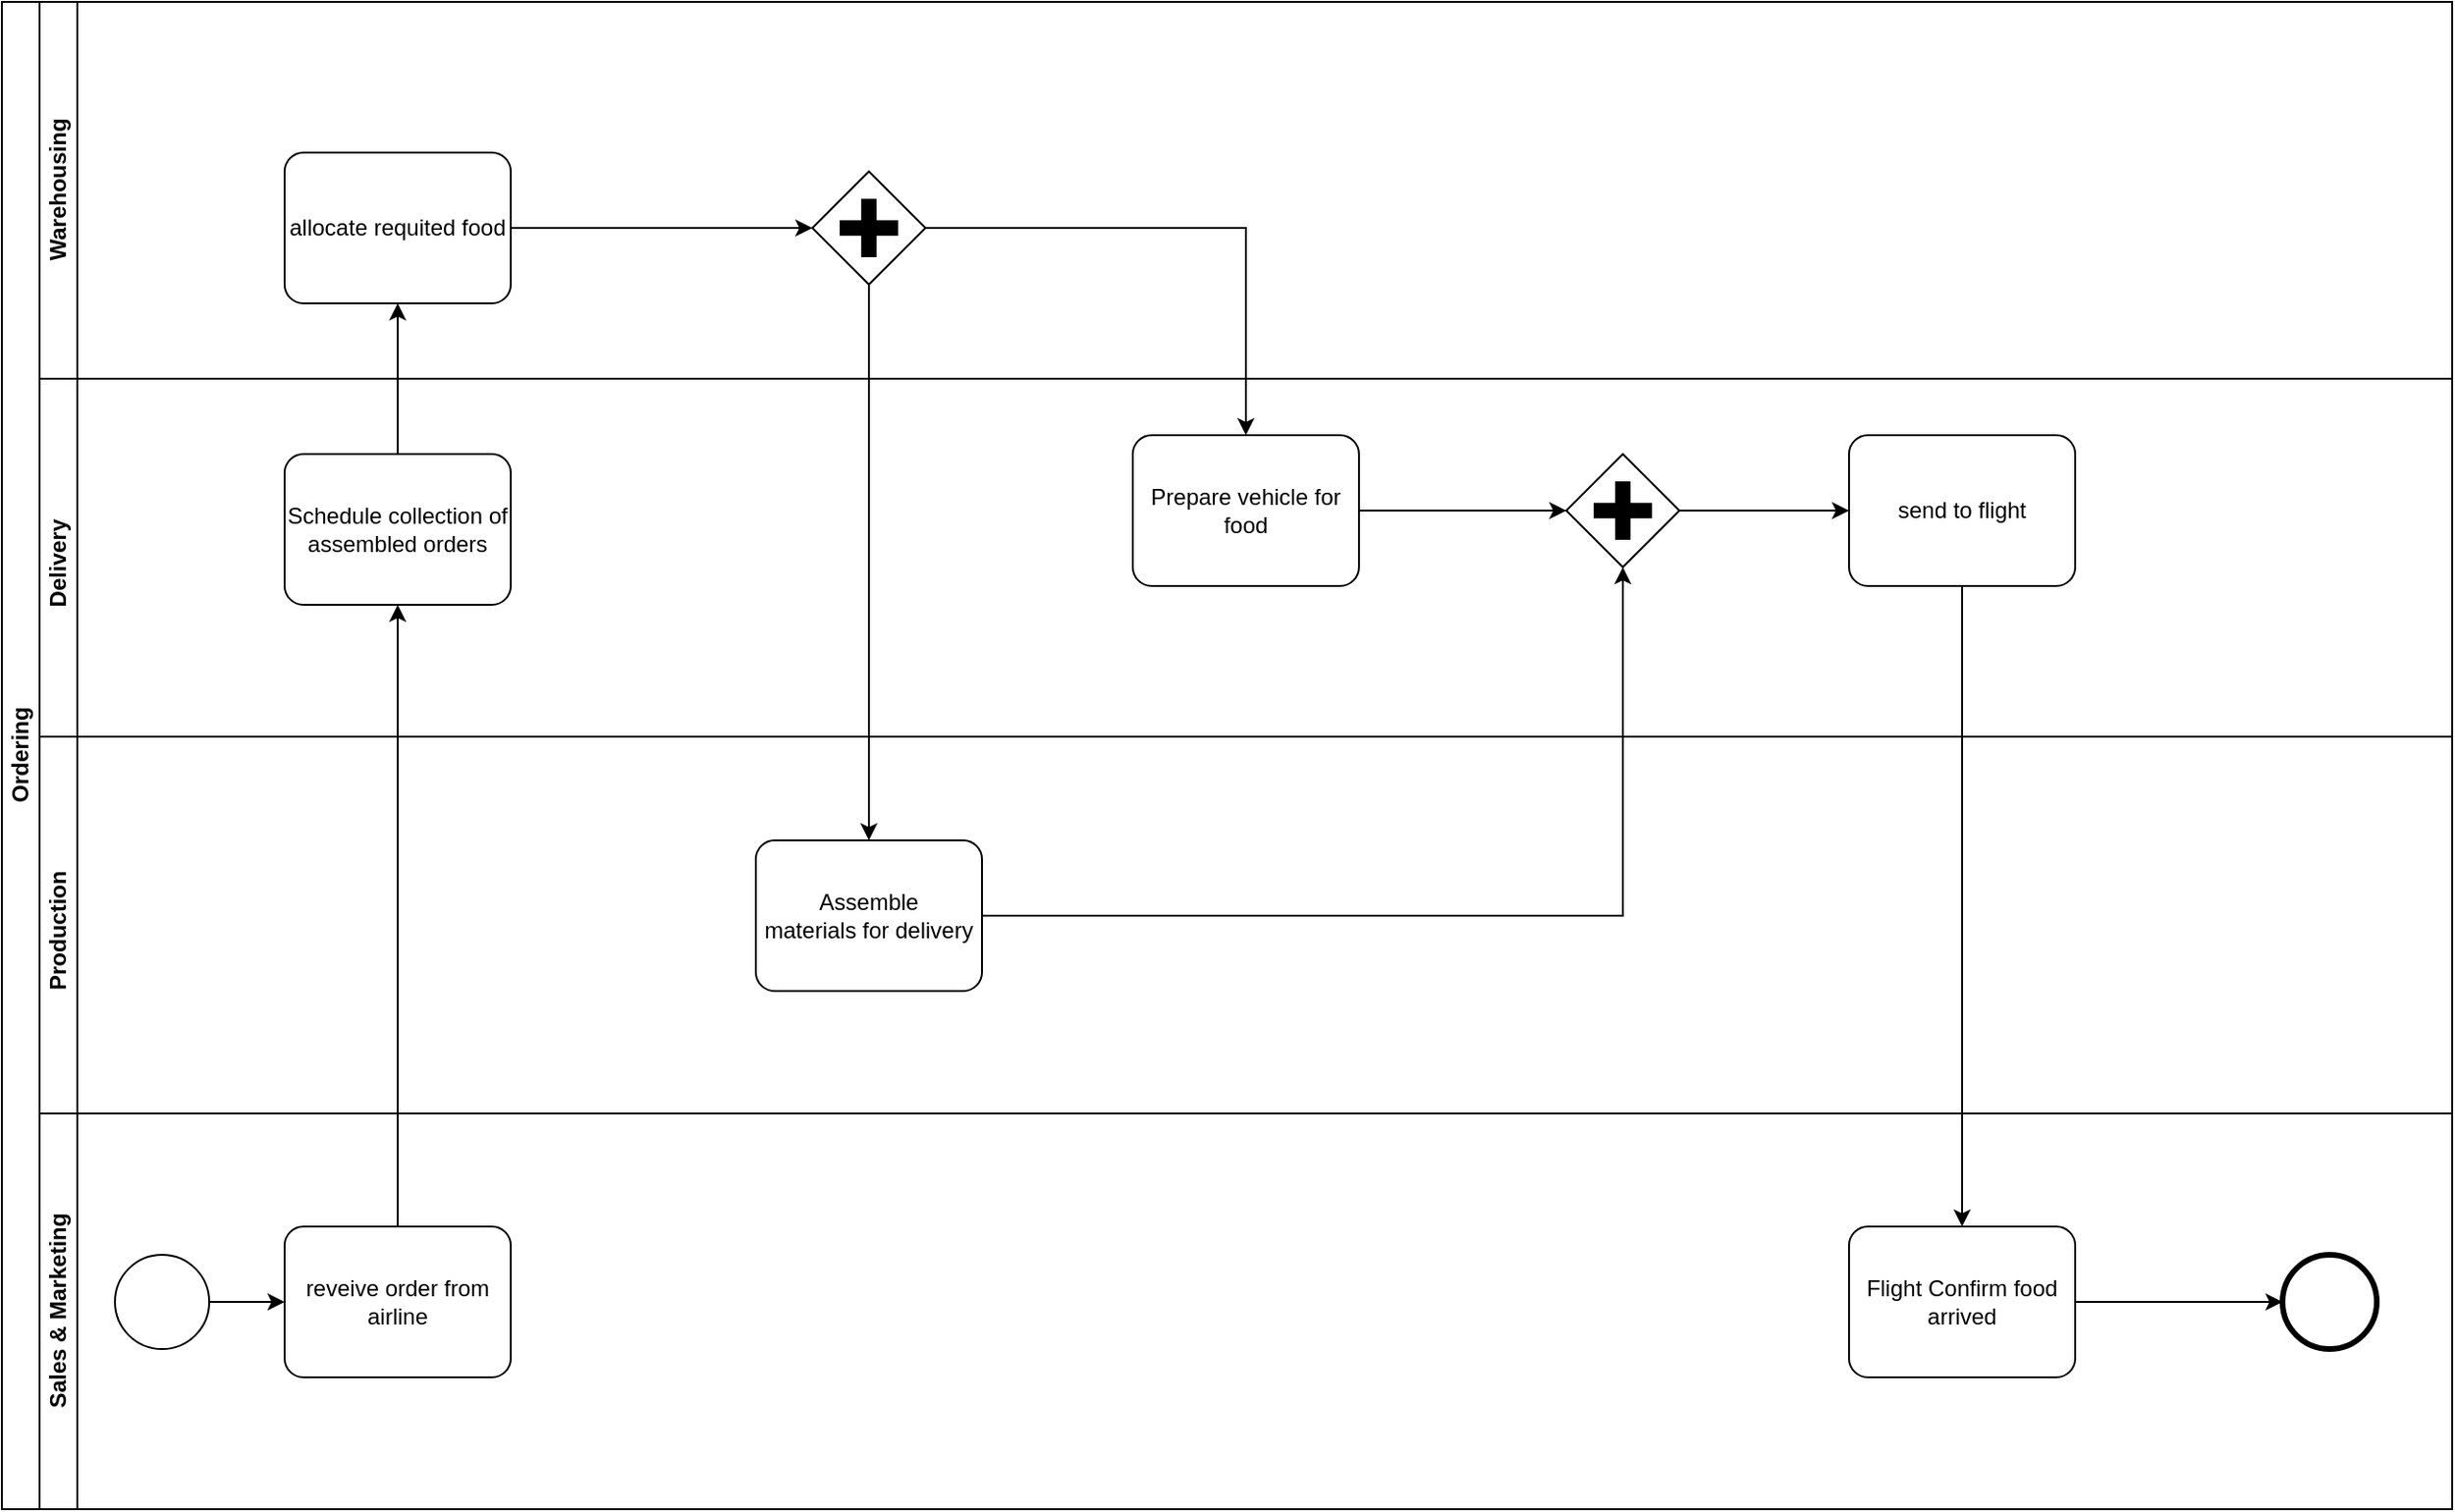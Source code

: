 <mxfile version="22.1.12" type="github">
  <diagram id="prtHgNgQTEPvFCAcTncT" name="Page-1">
    <mxGraphModel dx="3000" dy="1514" grid="1" gridSize="10" guides="1" tooltips="1" connect="1" arrows="1" fold="1" page="1" pageScale="1" pageWidth="827" pageHeight="1169" math="0" shadow="0">
      <root>
        <mxCell id="0" />
        <mxCell id="1" parent="0" />
        <mxCell id="dNxyNK7c78bLwvsdeMH5-19" value="Ordering" style="swimlane;html=1;childLayout=stackLayout;resizeParent=1;resizeParentMax=0;horizontal=0;startSize=20;horizontalStack=0;" parent="1" vertex="1">
          <mxGeometry x="20" y="10" width="1300" height="800" as="geometry" />
        </mxCell>
        <mxCell id="dNxyNK7c78bLwvsdeMH5-20" value="Warehousing" style="swimlane;html=1;startSize=20;horizontal=0;" parent="dNxyNK7c78bLwvsdeMH5-19" vertex="1">
          <mxGeometry x="20" width="1280" height="200" as="geometry" />
        </mxCell>
        <mxCell id="a9WD-MsXqlEqTR5yQKDu-18" style="edgeStyle=orthogonalEdgeStyle;rounded=0;orthogonalLoop=1;jettySize=auto;html=1;entryX=0;entryY=0.5;entryDx=0;entryDy=0;entryPerimeter=0;" parent="dNxyNK7c78bLwvsdeMH5-20" target="a9WD-MsXqlEqTR5yQKDu-16" edge="1">
          <mxGeometry relative="1" as="geometry">
            <mxPoint x="340" y="140" as="sourcePoint" />
          </mxGeometry>
        </mxCell>
        <mxCell id="a9WD-MsXqlEqTR5yQKDu-15" style="edgeStyle=orthogonalEdgeStyle;rounded=0;orthogonalLoop=1;jettySize=auto;html=1;" parent="dNxyNK7c78bLwvsdeMH5-20" target="a9WD-MsXqlEqTR5yQKDu-14" edge="1">
          <mxGeometry relative="1" as="geometry">
            <mxPoint x="340" y="230" as="sourcePoint" />
          </mxGeometry>
        </mxCell>
        <mxCell id="a9WD-MsXqlEqTR5yQKDu-19" style="edgeStyle=orthogonalEdgeStyle;rounded=0;orthogonalLoop=1;jettySize=auto;html=1;entryX=0.5;entryY=1;entryDx=0;entryDy=0;entryPerimeter=0;" parent="dNxyNK7c78bLwvsdeMH5-20" target="a9WD-MsXqlEqTR5yQKDu-16" edge="1">
          <mxGeometry relative="1" as="geometry">
            <mxPoint x="510" y="230" as="sourcePoint" />
          </mxGeometry>
        </mxCell>
        <mxCell id="a9WD-MsXqlEqTR5yQKDu-22" style="edgeStyle=orthogonalEdgeStyle;rounded=0;orthogonalLoop=1;jettySize=auto;html=1;" parent="dNxyNK7c78bLwvsdeMH5-20" target="a9WD-MsXqlEqTR5yQKDu-21" edge="1">
          <mxGeometry relative="1" as="geometry">
            <mxPoint x="640" y="140" as="sourcePoint" />
          </mxGeometry>
        </mxCell>
        <mxCell id="a9WD-MsXqlEqTR5yQKDu-24" style="edgeStyle=orthogonalEdgeStyle;rounded=0;orthogonalLoop=1;jettySize=auto;html=1;" parent="dNxyNK7c78bLwvsdeMH5-20" target="a9WD-MsXqlEqTR5yQKDu-23" edge="1">
          <mxGeometry relative="1" as="geometry">
            <mxPoint x="730" y="140" as="sourcePoint" />
          </mxGeometry>
        </mxCell>
        <mxCell id="a9WD-MsXqlEqTR5yQKDu-26" style="edgeStyle=orthogonalEdgeStyle;rounded=0;orthogonalLoop=1;jettySize=auto;html=1;" parent="dNxyNK7c78bLwvsdeMH5-20" target="a9WD-MsXqlEqTR5yQKDu-25" edge="1">
          <mxGeometry relative="1" as="geometry">
            <mxPoint x="890" y="140" as="sourcePoint" />
          </mxGeometry>
        </mxCell>
        <mxCell id="ewz4xtXbk7xDX2HzivqL-4" value="allocate requited food" style="points=[[0.25,0,0],[0.5,0,0],[0.75,0,0],[1,0.25,0],[1,0.5,0],[1,0.75,0],[0.75,1,0],[0.5,1,0],[0.25,1,0],[0,0.75,0],[0,0.5,0],[0,0.25,0]];shape=mxgraph.bpmn.task;whiteSpace=wrap;rectStyle=rounded;size=10;html=1;taskMarker=abstract;" vertex="1" parent="dNxyNK7c78bLwvsdeMH5-20">
          <mxGeometry x="130" y="80" width="120" height="80" as="geometry" />
        </mxCell>
        <mxCell id="ewz4xtXbk7xDX2HzivqL-11" value="" style="points=[[0.25,0.25,0],[0.5,0,0],[0.75,0.25,0],[1,0.5,0],[0.75,0.75,0],[0.5,1,0],[0.25,0.75,0],[0,0.5,0]];shape=mxgraph.bpmn.gateway2;html=1;verticalLabelPosition=bottom;labelBackgroundColor=#ffffff;verticalAlign=top;align=center;perimeter=rhombusPerimeter;outlineConnect=0;outline=none;symbol=none;gwType=parallel;" vertex="1" parent="dNxyNK7c78bLwvsdeMH5-20">
          <mxGeometry x="410" y="90" width="60" height="60" as="geometry" />
        </mxCell>
        <mxCell id="ewz4xtXbk7xDX2HzivqL-12" style="edgeStyle=orthogonalEdgeStyle;rounded=0;orthogonalLoop=1;jettySize=auto;html=1;entryX=0;entryY=0.5;entryDx=0;entryDy=0;entryPerimeter=0;" edge="1" parent="dNxyNK7c78bLwvsdeMH5-20" source="ewz4xtXbk7xDX2HzivqL-4" target="ewz4xtXbk7xDX2HzivqL-11">
          <mxGeometry relative="1" as="geometry" />
        </mxCell>
        <mxCell id="dNxyNK7c78bLwvsdeMH5-21" value="Delivery&lt;span lang=&quot;en-US&quot;&gt;&amp;nbsp;&amp;nbsp;&lt;/span&gt;" style="swimlane;html=1;startSize=20;horizontal=0;" parent="dNxyNK7c78bLwvsdeMH5-19" vertex="1">
          <mxGeometry x="20" y="200" width="1280" height="190" as="geometry" />
        </mxCell>
        <mxCell id="ewz4xtXbk7xDX2HzivqL-1" value="Schedule collection of&lt;span lang=&quot;en-US&quot;&gt; &lt;/span&gt;&lt;span lang=&quot;zh-CN&quot;&gt;assembled orders&lt;/span&gt;" style="points=[[0.25,0,0],[0.5,0,0],[0.75,0,0],[1,0.25,0],[1,0.5,0],[1,0.75,0],[0.75,1,0],[0.5,1,0],[0.25,1,0],[0,0.75,0],[0,0.5,0],[0,0.25,0]];shape=mxgraph.bpmn.task;whiteSpace=wrap;rectStyle=rounded;size=10;html=1;taskMarker=abstract;" vertex="1" parent="dNxyNK7c78bLwvsdeMH5-21">
          <mxGeometry x="130" y="40" width="120" height="80" as="geometry" />
        </mxCell>
        <mxCell id="ewz4xtXbk7xDX2HzivqL-14" value="Prepare vehicle for food" style="points=[[0.25,0,0],[0.5,0,0],[0.75,0,0],[1,0.25,0],[1,0.5,0],[1,0.75,0],[0.75,1,0],[0.5,1,0],[0.25,1,0],[0,0.75,0],[0,0.5,0],[0,0.25,0]];shape=mxgraph.bpmn.task;whiteSpace=wrap;rectStyle=rounded;size=10;html=1;taskMarker=abstract;" vertex="1" parent="dNxyNK7c78bLwvsdeMH5-21">
          <mxGeometry x="580" y="30" width="120" height="80" as="geometry" />
        </mxCell>
        <mxCell id="ewz4xtXbk7xDX2HzivqL-17" value="" style="points=[[0.25,0.25,0],[0.5,0,0],[0.75,0.25,0],[1,0.5,0],[0.75,0.75,0],[0.5,1,0],[0.25,0.75,0],[0,0.5,0]];shape=mxgraph.bpmn.gateway2;html=1;verticalLabelPosition=bottom;labelBackgroundColor=#ffffff;verticalAlign=top;align=center;perimeter=rhombusPerimeter;outlineConnect=0;outline=none;symbol=none;gwType=parallel;" vertex="1" parent="dNxyNK7c78bLwvsdeMH5-21">
          <mxGeometry x="810" y="40" width="60" height="60" as="geometry" />
        </mxCell>
        <mxCell id="ewz4xtXbk7xDX2HzivqL-18" style="edgeStyle=orthogonalEdgeStyle;rounded=0;orthogonalLoop=1;jettySize=auto;html=1;entryX=0;entryY=0.5;entryDx=0;entryDy=0;entryPerimeter=0;" edge="1" parent="dNxyNK7c78bLwvsdeMH5-21" source="ewz4xtXbk7xDX2HzivqL-14" target="ewz4xtXbk7xDX2HzivqL-17">
          <mxGeometry relative="1" as="geometry" />
        </mxCell>
        <mxCell id="a9WD-MsXqlEqTR5yQKDu-48" value="send to flight" style="points=[[0.25,0,0],[0.5,0,0],[0.75,0,0],[1,0.25,0],[1,0.5,0],[1,0.75,0],[0.75,1,0],[0.5,1,0],[0.25,1,0],[0,0.75,0],[0,0.5,0],[0,0.25,0]];shape=mxgraph.bpmn.task;whiteSpace=wrap;rectStyle=rounded;size=10;html=1;taskMarker=abstract;" parent="dNxyNK7c78bLwvsdeMH5-21" vertex="1">
          <mxGeometry x="960" y="30" width="120" height="80" as="geometry" />
        </mxCell>
        <mxCell id="ewz4xtXbk7xDX2HzivqL-21" style="edgeStyle=orthogonalEdgeStyle;rounded=0;orthogonalLoop=1;jettySize=auto;html=1;entryX=0;entryY=0.5;entryDx=0;entryDy=0;entryPerimeter=0;" edge="1" parent="dNxyNK7c78bLwvsdeMH5-21" source="ewz4xtXbk7xDX2HzivqL-17" target="a9WD-MsXqlEqTR5yQKDu-48">
          <mxGeometry relative="1" as="geometry" />
        </mxCell>
        <mxCell id="a9WD-MsXqlEqTR5yQKDu-1" value="Production &lt;span lang=&quot;en-US&quot;&gt;&amp;nbsp;&lt;/span&gt;" style="swimlane;html=1;startSize=20;horizontal=0;" parent="dNxyNK7c78bLwvsdeMH5-19" vertex="1">
          <mxGeometry x="20" y="390" width="1280" height="200" as="geometry" />
        </mxCell>
        <mxCell id="a9WD-MsXqlEqTR5yQKDu-58" value="Assemble&lt;br/&gt;materials for delivery" style="points=[[0.25,0,0],[0.5,0,0],[0.75,0,0],[1,0.25,0],[1,0.5,0],[1,0.75,0],[0.75,1,0],[0.5,1,0],[0.25,1,0],[0,0.75,0],[0,0.5,0],[0,0.25,0]];shape=mxgraph.bpmn.task;whiteSpace=wrap;rectStyle=rounded;size=10;html=1;taskMarker=abstract;" parent="a9WD-MsXqlEqTR5yQKDu-1" vertex="1">
          <mxGeometry x="380" y="55" width="120" height="80" as="geometry" />
        </mxCell>
        <mxCell id="a9WD-MsXqlEqTR5yQKDu-2" value="Sales &amp;amp; Marketing&lt;br&gt;&lt;span lang=&quot;en-US&quot;&gt;&lt;/span&gt;" style="swimlane;html=1;startSize=20;horizontal=0;" parent="dNxyNK7c78bLwvsdeMH5-19" vertex="1">
          <mxGeometry x="20" y="590" width="1280" height="210" as="geometry" />
        </mxCell>
        <mxCell id="a9WD-MsXqlEqTR5yQKDu-72" style="edgeStyle=orthogonalEdgeStyle;rounded=0;orthogonalLoop=1;jettySize=auto;html=1;" parent="a9WD-MsXqlEqTR5yQKDu-2" source="a9WD-MsXqlEqTR5yQKDu-70" edge="1">
          <mxGeometry relative="1" as="geometry">
            <mxPoint x="130" y="100" as="targetPoint" />
          </mxGeometry>
        </mxCell>
        <mxCell id="a9WD-MsXqlEqTR5yQKDu-70" value="" style="points=[[0.145,0.145,0],[0.5,0,0],[0.855,0.145,0],[1,0.5,0],[0.855,0.855,0],[0.5,1,0],[0.145,0.855,0],[0,0.5,0]];shape=mxgraph.bpmn.event;html=1;verticalLabelPosition=bottom;labelBackgroundColor=#ffffff;verticalAlign=top;align=center;perimeter=ellipsePerimeter;outlineConnect=0;aspect=fixed;outline=standard;symbol=general;" parent="a9WD-MsXqlEqTR5yQKDu-2" vertex="1">
          <mxGeometry x="40" y="75" width="50" height="50" as="geometry" />
        </mxCell>
        <mxCell id="a9WD-MsXqlEqTR5yQKDu-74" style="edgeStyle=orthogonalEdgeStyle;rounded=0;orthogonalLoop=1;jettySize=auto;html=1;" parent="a9WD-MsXqlEqTR5yQKDu-2" target="a9WD-MsXqlEqTR5yQKDu-73" edge="1">
          <mxGeometry relative="1" as="geometry">
            <mxPoint x="250" y="100" as="sourcePoint" />
          </mxGeometry>
        </mxCell>
        <mxCell id="a9WD-MsXqlEqTR5yQKDu-76" style="edgeStyle=orthogonalEdgeStyle;rounded=0;orthogonalLoop=1;jettySize=auto;html=1;" parent="a9WD-MsXqlEqTR5yQKDu-2" target="a9WD-MsXqlEqTR5yQKDu-75" edge="1">
          <mxGeometry relative="1" as="geometry">
            <mxPoint x="420" y="100" as="sourcePoint" />
          </mxGeometry>
        </mxCell>
        <mxCell id="a9WD-MsXqlEqTR5yQKDu-79" style="edgeStyle=orthogonalEdgeStyle;rounded=0;orthogonalLoop=1;jettySize=auto;html=1;exitX=1;exitY=0.5;exitDx=0;exitDy=0;exitPerimeter=0;" parent="a9WD-MsXqlEqTR5yQKDu-2" target="a9WD-MsXqlEqTR5yQKDu-77" edge="1">
          <mxGeometry relative="1" as="geometry">
            <mxPoint x="520" y="100" as="sourcePoint" />
          </mxGeometry>
        </mxCell>
        <mxCell id="a9WD-MsXqlEqTR5yQKDu-80" value="yes" style="edgeLabel;html=1;align=center;verticalAlign=middle;resizable=0;points=[];" parent="a9WD-MsXqlEqTR5yQKDu-79" vertex="1" connectable="0">
          <mxGeometry x="0.047" y="1" relative="1" as="geometry">
            <mxPoint as="offset" />
          </mxGeometry>
        </mxCell>
        <mxCell id="a9WD-MsXqlEqTR5yQKDu-81" style="edgeStyle=orthogonalEdgeStyle;rounded=0;orthogonalLoop=1;jettySize=auto;html=1;entryX=0.5;entryY=1;entryDx=0;entryDy=0;entryPerimeter=0;exitX=0.5;exitY=1;exitDx=0;exitDy=0;exitPerimeter=0;" parent="a9WD-MsXqlEqTR5yQKDu-2" source="a9WD-MsXqlEqTR5yQKDu-75" edge="1">
          <mxGeometry relative="1" as="geometry">
            <mxPoint x="190" y="140" as="targetPoint" />
          </mxGeometry>
        </mxCell>
        <mxCell id="a9WD-MsXqlEqTR5yQKDu-82" value="no" style="edgeLabel;html=1;align=center;verticalAlign=middle;resizable=0;points=[];" parent="a9WD-MsXqlEqTR5yQKDu-81" vertex="1" connectable="0">
          <mxGeometry x="-0.85" y="3" relative="1" as="geometry">
            <mxPoint as="offset" />
          </mxGeometry>
        </mxCell>
        <mxCell id="a9WD-MsXqlEqTR5yQKDu-86" style="edgeStyle=orthogonalEdgeStyle;rounded=0;orthogonalLoop=1;jettySize=auto;html=1;" parent="a9WD-MsXqlEqTR5yQKDu-2" target="a9WD-MsXqlEqTR5yQKDu-83" edge="1">
          <mxGeometry relative="1" as="geometry">
            <mxPoint x="680" y="100" as="sourcePoint" />
          </mxGeometry>
        </mxCell>
        <mxCell id="a9WD-MsXqlEqTR5yQKDu-88" style="edgeStyle=orthogonalEdgeStyle;rounded=0;orthogonalLoop=1;jettySize=auto;html=1;" parent="a9WD-MsXqlEqTR5yQKDu-2" source="a9WD-MsXqlEqTR5yQKDu-84" target="a9WD-MsXqlEqTR5yQKDu-85" edge="1">
          <mxGeometry relative="1" as="geometry" />
        </mxCell>
        <mxCell id="a9WD-MsXqlEqTR5yQKDu-84" value="Flight Confirm food arrived" style="points=[[0.25,0,0],[0.5,0,0],[0.75,0,0],[1,0.25,0],[1,0.5,0],[1,0.75,0],[0.75,1,0],[0.5,1,0],[0.25,1,0],[0,0.75,0],[0,0.5,0],[0,0.25,0]];shape=mxgraph.bpmn.task;whiteSpace=wrap;rectStyle=rounded;size=10;html=1;taskMarker=abstract;" parent="a9WD-MsXqlEqTR5yQKDu-2" vertex="1">
          <mxGeometry x="960" y="60" width="120" height="80" as="geometry" />
        </mxCell>
        <mxCell id="a9WD-MsXqlEqTR5yQKDu-85" value="" style="points=[[0.145,0.145,0],[0.5,0,0],[0.855,0.145,0],[1,0.5,0],[0.855,0.855,0],[0.5,1,0],[0.145,0.855,0],[0,0.5,0]];shape=mxgraph.bpmn.event;html=1;verticalLabelPosition=bottom;labelBackgroundColor=#ffffff;verticalAlign=top;align=center;perimeter=ellipsePerimeter;outlineConnect=0;aspect=fixed;outline=end;symbol=terminate2;" parent="a9WD-MsXqlEqTR5yQKDu-2" vertex="1">
          <mxGeometry x="1190" y="75" width="50" height="50" as="geometry" />
        </mxCell>
        <mxCell id="a9WD-MsXqlEqTR5yQKDu-46" value="reveive order from airline" style="points=[[0.25,0,0],[0.5,0,0],[0.75,0,0],[1,0.25,0],[1,0.5,0],[1,0.75,0],[0.75,1,0],[0.5,1,0],[0.25,1,0],[0,0.75,0],[0,0.5,0],[0,0.25,0]];shape=mxgraph.bpmn.task;whiteSpace=wrap;rectStyle=rounded;size=10;html=1;taskMarker=abstract;" parent="a9WD-MsXqlEqTR5yQKDu-2" vertex="1">
          <mxGeometry x="130" y="60" width="120" height="80" as="geometry" />
        </mxCell>
        <mxCell id="ewz4xtXbk7xDX2HzivqL-2" style="edgeStyle=orthogonalEdgeStyle;rounded=0;orthogonalLoop=1;jettySize=auto;html=1;" edge="1" parent="dNxyNK7c78bLwvsdeMH5-19" source="a9WD-MsXqlEqTR5yQKDu-46" target="ewz4xtXbk7xDX2HzivqL-1">
          <mxGeometry relative="1" as="geometry" />
        </mxCell>
        <mxCell id="ewz4xtXbk7xDX2HzivqL-5" style="edgeStyle=orthogonalEdgeStyle;rounded=0;orthogonalLoop=1;jettySize=auto;html=1;entryX=0.5;entryY=1;entryDx=0;entryDy=0;entryPerimeter=0;" edge="1" parent="dNxyNK7c78bLwvsdeMH5-19" source="ewz4xtXbk7xDX2HzivqL-1" target="ewz4xtXbk7xDX2HzivqL-4">
          <mxGeometry relative="1" as="geometry" />
        </mxCell>
        <mxCell id="ewz4xtXbk7xDX2HzivqL-15" style="edgeStyle=orthogonalEdgeStyle;rounded=0;orthogonalLoop=1;jettySize=auto;html=1;" edge="1" parent="dNxyNK7c78bLwvsdeMH5-19" source="ewz4xtXbk7xDX2HzivqL-11" target="a9WD-MsXqlEqTR5yQKDu-58">
          <mxGeometry relative="1" as="geometry" />
        </mxCell>
        <mxCell id="ewz4xtXbk7xDX2HzivqL-16" style="edgeStyle=orthogonalEdgeStyle;rounded=0;orthogonalLoop=1;jettySize=auto;html=1;" edge="1" parent="dNxyNK7c78bLwvsdeMH5-19" source="ewz4xtXbk7xDX2HzivqL-11" target="ewz4xtXbk7xDX2HzivqL-14">
          <mxGeometry relative="1" as="geometry" />
        </mxCell>
        <mxCell id="ewz4xtXbk7xDX2HzivqL-19" style="edgeStyle=orthogonalEdgeStyle;rounded=0;orthogonalLoop=1;jettySize=auto;html=1;entryX=0.5;entryY=1;entryDx=0;entryDy=0;entryPerimeter=0;" edge="1" parent="dNxyNK7c78bLwvsdeMH5-19" source="a9WD-MsXqlEqTR5yQKDu-58" target="ewz4xtXbk7xDX2HzivqL-17">
          <mxGeometry relative="1" as="geometry" />
        </mxCell>
        <mxCell id="a9WD-MsXqlEqTR5yQKDu-87" style="edgeStyle=orthogonalEdgeStyle;rounded=0;orthogonalLoop=1;jettySize=auto;html=1;" parent="dNxyNK7c78bLwvsdeMH5-19" source="a9WD-MsXqlEqTR5yQKDu-48" target="a9WD-MsXqlEqTR5yQKDu-84" edge="1">
          <mxGeometry relative="1" as="geometry">
            <mxPoint x="810" y="760" as="sourcePoint" />
          </mxGeometry>
        </mxCell>
      </root>
    </mxGraphModel>
  </diagram>
</mxfile>
